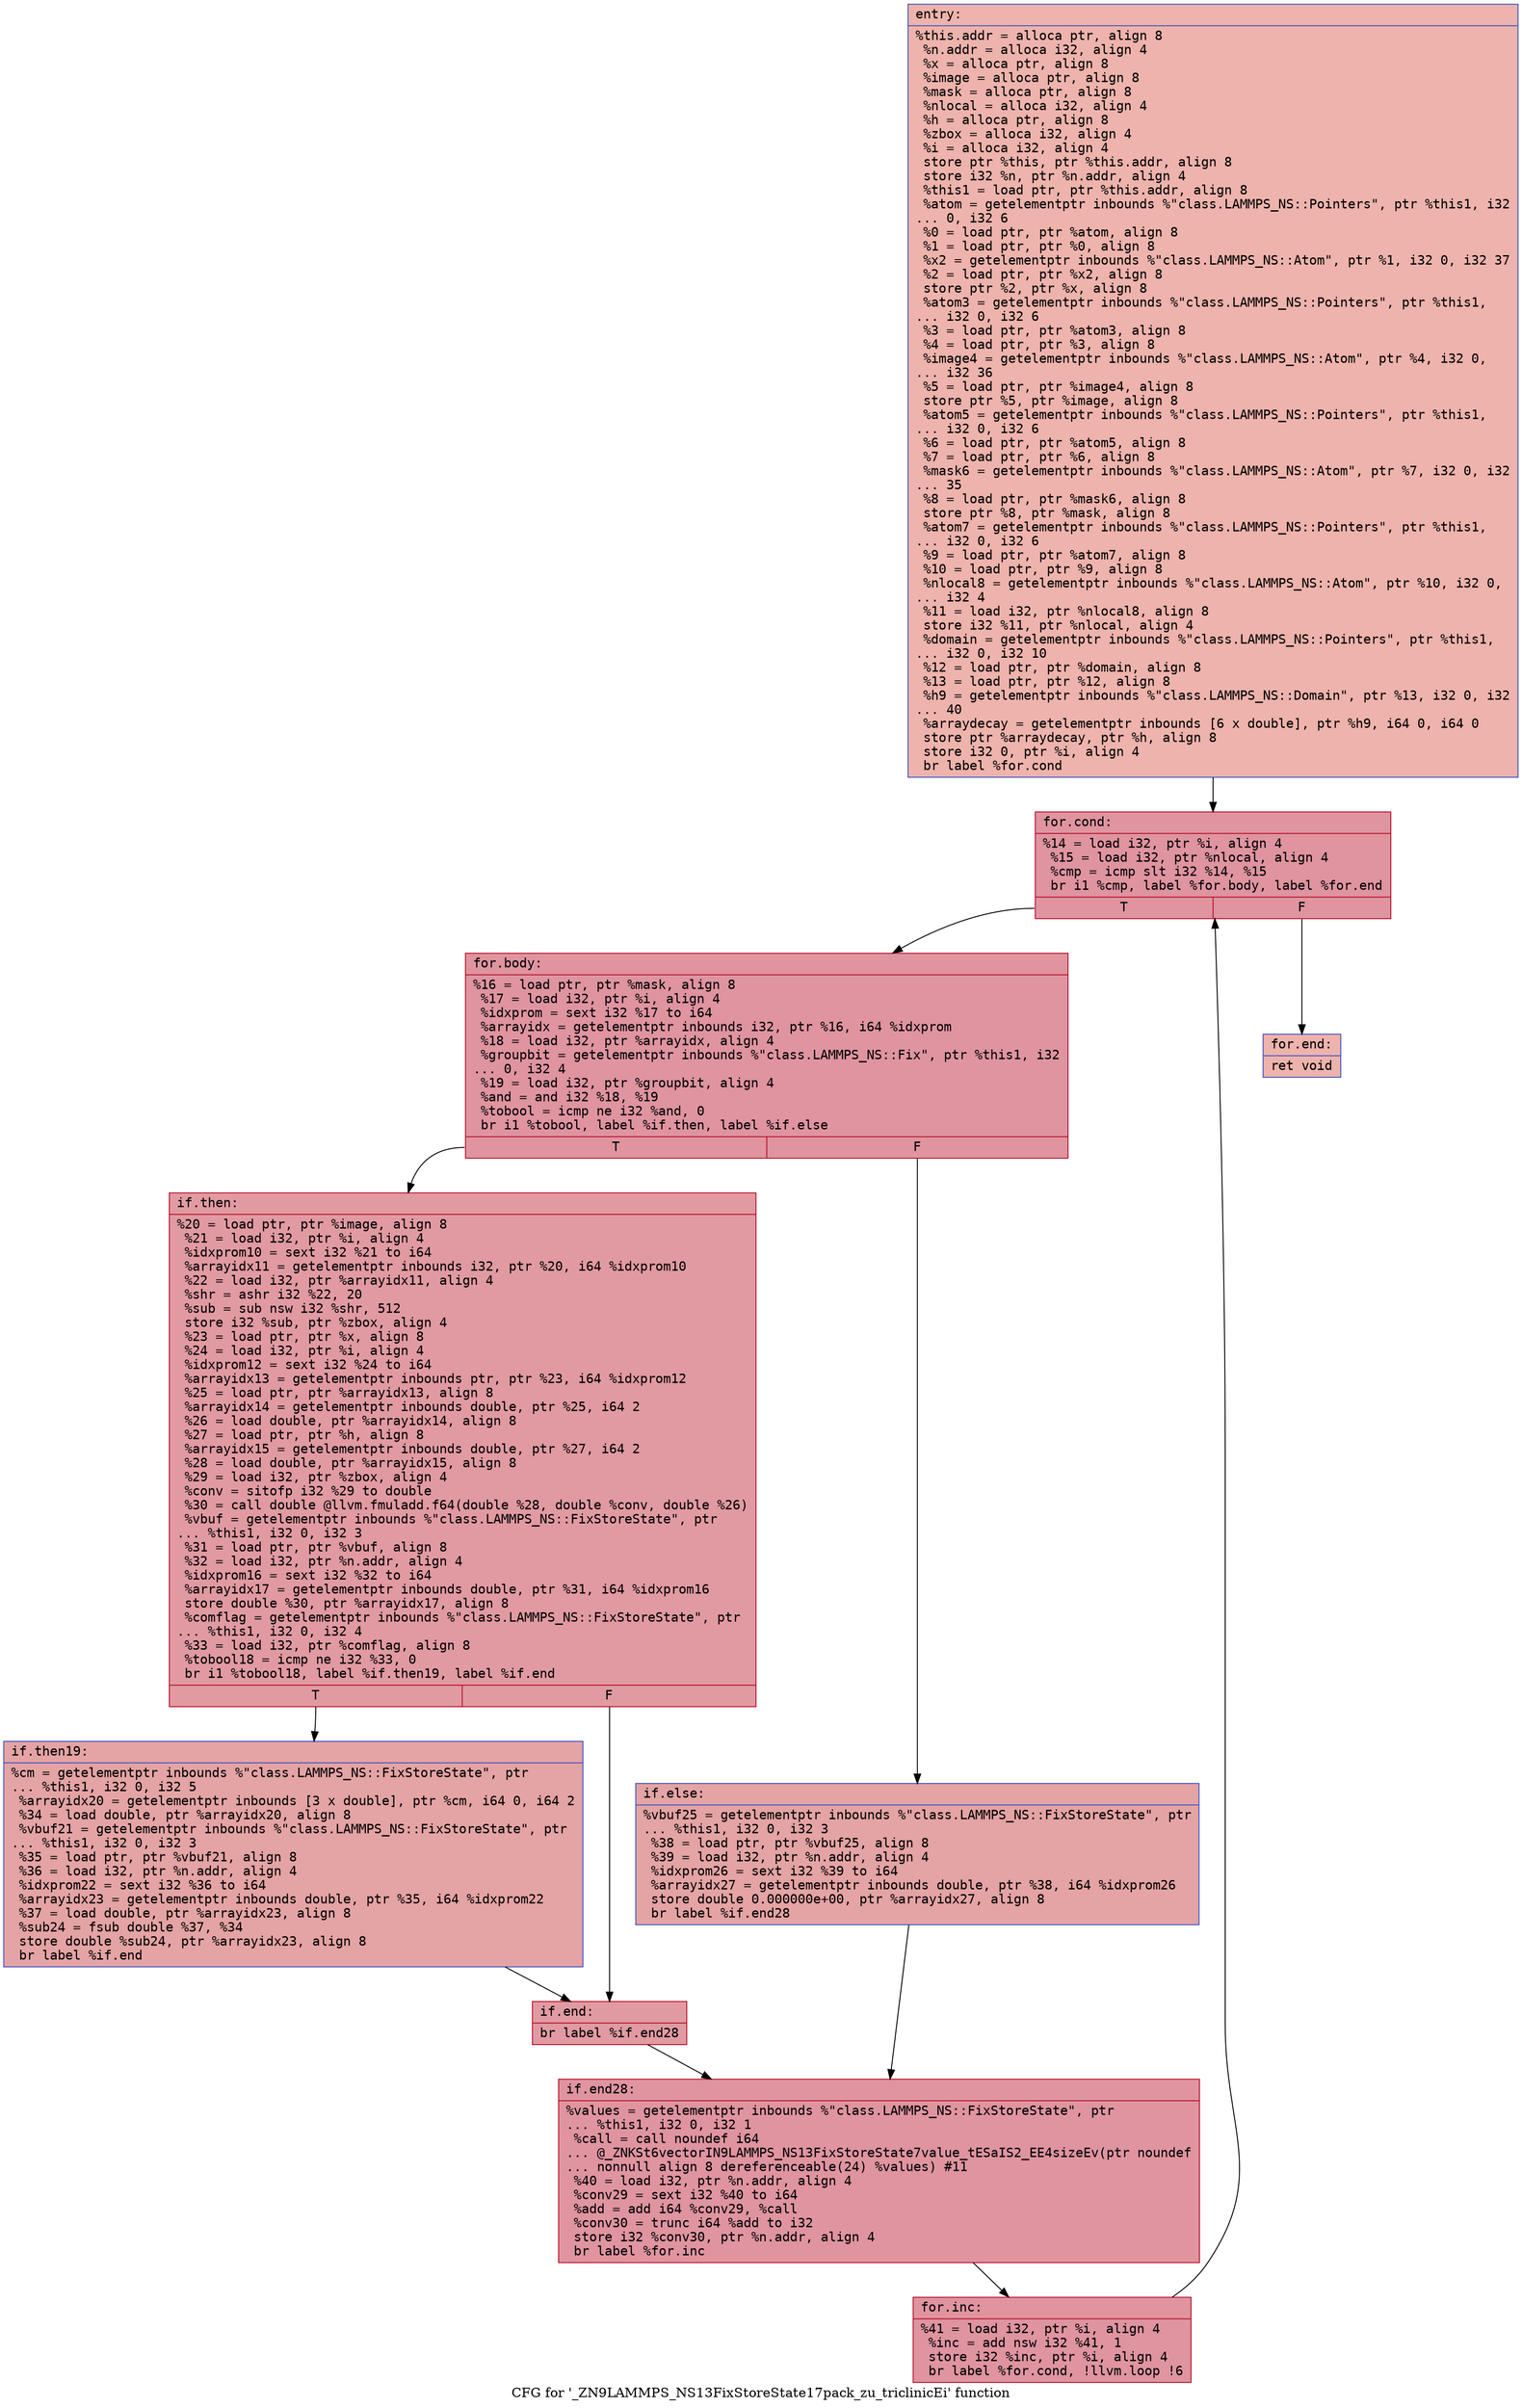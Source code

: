 digraph "CFG for '_ZN9LAMMPS_NS13FixStoreState17pack_zu_triclinicEi' function" {
	label="CFG for '_ZN9LAMMPS_NS13FixStoreState17pack_zu_triclinicEi' function";

	Node0x55b56498ff20 [shape=record,color="#3d50c3ff", style=filled, fillcolor="#d6524470" fontname="Courier",label="{entry:\l|  %this.addr = alloca ptr, align 8\l  %n.addr = alloca i32, align 4\l  %x = alloca ptr, align 8\l  %image = alloca ptr, align 8\l  %mask = alloca ptr, align 8\l  %nlocal = alloca i32, align 4\l  %h = alloca ptr, align 8\l  %zbox = alloca i32, align 4\l  %i = alloca i32, align 4\l  store ptr %this, ptr %this.addr, align 8\l  store i32 %n, ptr %n.addr, align 4\l  %this1 = load ptr, ptr %this.addr, align 8\l  %atom = getelementptr inbounds %\"class.LAMMPS_NS::Pointers\", ptr %this1, i32\l... 0, i32 6\l  %0 = load ptr, ptr %atom, align 8\l  %1 = load ptr, ptr %0, align 8\l  %x2 = getelementptr inbounds %\"class.LAMMPS_NS::Atom\", ptr %1, i32 0, i32 37\l  %2 = load ptr, ptr %x2, align 8\l  store ptr %2, ptr %x, align 8\l  %atom3 = getelementptr inbounds %\"class.LAMMPS_NS::Pointers\", ptr %this1,\l... i32 0, i32 6\l  %3 = load ptr, ptr %atom3, align 8\l  %4 = load ptr, ptr %3, align 8\l  %image4 = getelementptr inbounds %\"class.LAMMPS_NS::Atom\", ptr %4, i32 0,\l... i32 36\l  %5 = load ptr, ptr %image4, align 8\l  store ptr %5, ptr %image, align 8\l  %atom5 = getelementptr inbounds %\"class.LAMMPS_NS::Pointers\", ptr %this1,\l... i32 0, i32 6\l  %6 = load ptr, ptr %atom5, align 8\l  %7 = load ptr, ptr %6, align 8\l  %mask6 = getelementptr inbounds %\"class.LAMMPS_NS::Atom\", ptr %7, i32 0, i32\l... 35\l  %8 = load ptr, ptr %mask6, align 8\l  store ptr %8, ptr %mask, align 8\l  %atom7 = getelementptr inbounds %\"class.LAMMPS_NS::Pointers\", ptr %this1,\l... i32 0, i32 6\l  %9 = load ptr, ptr %atom7, align 8\l  %10 = load ptr, ptr %9, align 8\l  %nlocal8 = getelementptr inbounds %\"class.LAMMPS_NS::Atom\", ptr %10, i32 0,\l... i32 4\l  %11 = load i32, ptr %nlocal8, align 8\l  store i32 %11, ptr %nlocal, align 4\l  %domain = getelementptr inbounds %\"class.LAMMPS_NS::Pointers\", ptr %this1,\l... i32 0, i32 10\l  %12 = load ptr, ptr %domain, align 8\l  %13 = load ptr, ptr %12, align 8\l  %h9 = getelementptr inbounds %\"class.LAMMPS_NS::Domain\", ptr %13, i32 0, i32\l... 40\l  %arraydecay = getelementptr inbounds [6 x double], ptr %h9, i64 0, i64 0\l  store ptr %arraydecay, ptr %h, align 8\l  store i32 0, ptr %i, align 4\l  br label %for.cond\l}"];
	Node0x55b56498ff20 -> Node0x55b564991c70[tooltip="entry -> for.cond\nProbability 100.00%" ];
	Node0x55b564991c70 [shape=record,color="#b70d28ff", style=filled, fillcolor="#b70d2870" fontname="Courier",label="{for.cond:\l|  %14 = load i32, ptr %i, align 4\l  %15 = load i32, ptr %nlocal, align 4\l  %cmp = icmp slt i32 %14, %15\l  br i1 %cmp, label %for.body, label %for.end\l|{<s0>T|<s1>F}}"];
	Node0x55b564991c70:s0 -> Node0x55b5649920a0[tooltip="for.cond -> for.body\nProbability 96.88%" ];
	Node0x55b564991c70:s1 -> Node0x55b564992120[tooltip="for.cond -> for.end\nProbability 3.12%" ];
	Node0x55b5649920a0 [shape=record,color="#b70d28ff", style=filled, fillcolor="#b70d2870" fontname="Courier",label="{for.body:\l|  %16 = load ptr, ptr %mask, align 8\l  %17 = load i32, ptr %i, align 4\l  %idxprom = sext i32 %17 to i64\l  %arrayidx = getelementptr inbounds i32, ptr %16, i64 %idxprom\l  %18 = load i32, ptr %arrayidx, align 4\l  %groupbit = getelementptr inbounds %\"class.LAMMPS_NS::Fix\", ptr %this1, i32\l... 0, i32 4\l  %19 = load i32, ptr %groupbit, align 4\l  %and = and i32 %18, %19\l  %tobool = icmp ne i32 %and, 0\l  br i1 %tobool, label %if.then, label %if.else\l|{<s0>T|<s1>F}}"];
	Node0x55b5649920a0:s0 -> Node0x55b5649927f0[tooltip="for.body -> if.then\nProbability 62.50%" ];
	Node0x55b5649920a0:s1 -> Node0x55b564992860[tooltip="for.body -> if.else\nProbability 37.50%" ];
	Node0x55b5649927f0 [shape=record,color="#b70d28ff", style=filled, fillcolor="#bb1b2c70" fontname="Courier",label="{if.then:\l|  %20 = load ptr, ptr %image, align 8\l  %21 = load i32, ptr %i, align 4\l  %idxprom10 = sext i32 %21 to i64\l  %arrayidx11 = getelementptr inbounds i32, ptr %20, i64 %idxprom10\l  %22 = load i32, ptr %arrayidx11, align 4\l  %shr = ashr i32 %22, 20\l  %sub = sub nsw i32 %shr, 512\l  store i32 %sub, ptr %zbox, align 4\l  %23 = load ptr, ptr %x, align 8\l  %24 = load i32, ptr %i, align 4\l  %idxprom12 = sext i32 %24 to i64\l  %arrayidx13 = getelementptr inbounds ptr, ptr %23, i64 %idxprom12\l  %25 = load ptr, ptr %arrayidx13, align 8\l  %arrayidx14 = getelementptr inbounds double, ptr %25, i64 2\l  %26 = load double, ptr %arrayidx14, align 8\l  %27 = load ptr, ptr %h, align 8\l  %arrayidx15 = getelementptr inbounds double, ptr %27, i64 2\l  %28 = load double, ptr %arrayidx15, align 8\l  %29 = load i32, ptr %zbox, align 4\l  %conv = sitofp i32 %29 to double\l  %30 = call double @llvm.fmuladd.f64(double %28, double %conv, double %26)\l  %vbuf = getelementptr inbounds %\"class.LAMMPS_NS::FixStoreState\", ptr\l... %this1, i32 0, i32 3\l  %31 = load ptr, ptr %vbuf, align 8\l  %32 = load i32, ptr %n.addr, align 4\l  %idxprom16 = sext i32 %32 to i64\l  %arrayidx17 = getelementptr inbounds double, ptr %31, i64 %idxprom16\l  store double %30, ptr %arrayidx17, align 8\l  %comflag = getelementptr inbounds %\"class.LAMMPS_NS::FixStoreState\", ptr\l... %this1, i32 0, i32 4\l  %33 = load i32, ptr %comflag, align 8\l  %tobool18 = icmp ne i32 %33, 0\l  br i1 %tobool18, label %if.then19, label %if.end\l|{<s0>T|<s1>F}}"];
	Node0x55b5649927f0:s0 -> Node0x55b564991cf0[tooltip="if.then -> if.then19\nProbability 62.50%" ];
	Node0x55b5649927f0:s1 -> Node0x55b564991d70[tooltip="if.then -> if.end\nProbability 37.50%" ];
	Node0x55b564991cf0 [shape=record,color="#3d50c3ff", style=filled, fillcolor="#c32e3170" fontname="Courier",label="{if.then19:\l|  %cm = getelementptr inbounds %\"class.LAMMPS_NS::FixStoreState\", ptr\l... %this1, i32 0, i32 5\l  %arrayidx20 = getelementptr inbounds [3 x double], ptr %cm, i64 0, i64 2\l  %34 = load double, ptr %arrayidx20, align 8\l  %vbuf21 = getelementptr inbounds %\"class.LAMMPS_NS::FixStoreState\", ptr\l... %this1, i32 0, i32 3\l  %35 = load ptr, ptr %vbuf21, align 8\l  %36 = load i32, ptr %n.addr, align 4\l  %idxprom22 = sext i32 %36 to i64\l  %arrayidx23 = getelementptr inbounds double, ptr %35, i64 %idxprom22\l  %37 = load double, ptr %arrayidx23, align 8\l  %sub24 = fsub double %37, %34\l  store double %sub24, ptr %arrayidx23, align 8\l  br label %if.end\l}"];
	Node0x55b564991cf0 -> Node0x55b564991d70[tooltip="if.then19 -> if.end\nProbability 100.00%" ];
	Node0x55b564991d70 [shape=record,color="#b70d28ff", style=filled, fillcolor="#bb1b2c70" fontname="Courier",label="{if.end:\l|  br label %if.end28\l}"];
	Node0x55b564991d70 -> Node0x55b564994870[tooltip="if.end -> if.end28\nProbability 100.00%" ];
	Node0x55b564992860 [shape=record,color="#3d50c3ff", style=filled, fillcolor="#c32e3170" fontname="Courier",label="{if.else:\l|  %vbuf25 = getelementptr inbounds %\"class.LAMMPS_NS::FixStoreState\", ptr\l... %this1, i32 0, i32 3\l  %38 = load ptr, ptr %vbuf25, align 8\l  %39 = load i32, ptr %n.addr, align 4\l  %idxprom26 = sext i32 %39 to i64\l  %arrayidx27 = getelementptr inbounds double, ptr %38, i64 %idxprom26\l  store double 0.000000e+00, ptr %arrayidx27, align 8\l  br label %if.end28\l}"];
	Node0x55b564992860 -> Node0x55b564994870[tooltip="if.else -> if.end28\nProbability 100.00%" ];
	Node0x55b564994870 [shape=record,color="#b70d28ff", style=filled, fillcolor="#b70d2870" fontname="Courier",label="{if.end28:\l|  %values = getelementptr inbounds %\"class.LAMMPS_NS::FixStoreState\", ptr\l... %this1, i32 0, i32 1\l  %call = call noundef i64\l... @_ZNKSt6vectorIN9LAMMPS_NS13FixStoreState7value_tESaIS2_EE4sizeEv(ptr noundef\l... nonnull align 8 dereferenceable(24) %values) #11\l  %40 = load i32, ptr %n.addr, align 4\l  %conv29 = sext i32 %40 to i64\l  %add = add i64 %conv29, %call\l  %conv30 = trunc i64 %add to i32\l  store i32 %conv30, ptr %n.addr, align 4\l  br label %for.inc\l}"];
	Node0x55b564994870 -> Node0x55b564994ea0[tooltip="if.end28 -> for.inc\nProbability 100.00%" ];
	Node0x55b564994ea0 [shape=record,color="#b70d28ff", style=filled, fillcolor="#b70d2870" fontname="Courier",label="{for.inc:\l|  %41 = load i32, ptr %i, align 4\l  %inc = add nsw i32 %41, 1\l  store i32 %inc, ptr %i, align 4\l  br label %for.cond, !llvm.loop !6\l}"];
	Node0x55b564994ea0 -> Node0x55b564991c70[tooltip="for.inc -> for.cond\nProbability 100.00%" ];
	Node0x55b564992120 [shape=record,color="#3d50c3ff", style=filled, fillcolor="#d6524470" fontname="Courier",label="{for.end:\l|  ret void\l}"];
}
